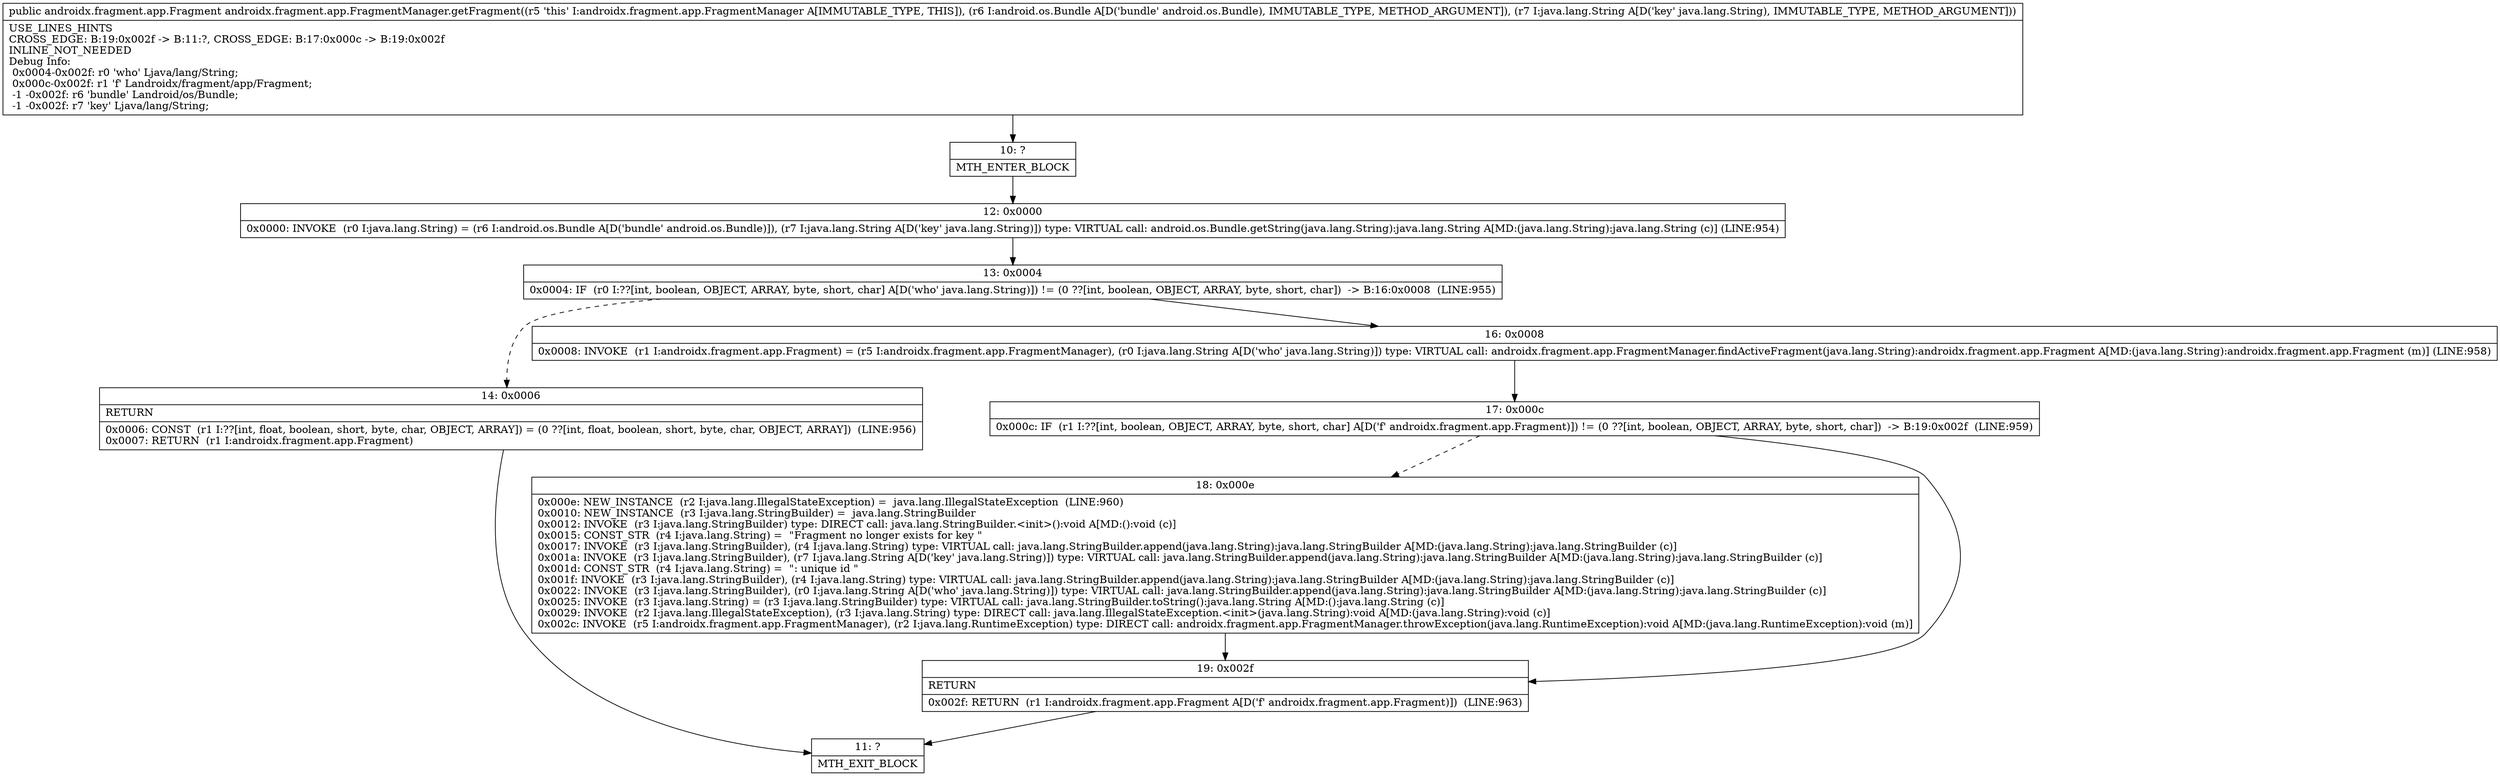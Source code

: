 digraph "CFG forandroidx.fragment.app.FragmentManager.getFragment(Landroid\/os\/Bundle;Ljava\/lang\/String;)Landroidx\/fragment\/app\/Fragment;" {
Node_10 [shape=record,label="{10\:\ ?|MTH_ENTER_BLOCK\l}"];
Node_12 [shape=record,label="{12\:\ 0x0000|0x0000: INVOKE  (r0 I:java.lang.String) = (r6 I:android.os.Bundle A[D('bundle' android.os.Bundle)]), (r7 I:java.lang.String A[D('key' java.lang.String)]) type: VIRTUAL call: android.os.Bundle.getString(java.lang.String):java.lang.String A[MD:(java.lang.String):java.lang.String (c)] (LINE:954)\l}"];
Node_13 [shape=record,label="{13\:\ 0x0004|0x0004: IF  (r0 I:??[int, boolean, OBJECT, ARRAY, byte, short, char] A[D('who' java.lang.String)]) != (0 ??[int, boolean, OBJECT, ARRAY, byte, short, char])  \-\> B:16:0x0008  (LINE:955)\l}"];
Node_14 [shape=record,label="{14\:\ 0x0006|RETURN\l|0x0006: CONST  (r1 I:??[int, float, boolean, short, byte, char, OBJECT, ARRAY]) = (0 ??[int, float, boolean, short, byte, char, OBJECT, ARRAY])  (LINE:956)\l0x0007: RETURN  (r1 I:androidx.fragment.app.Fragment) \l}"];
Node_11 [shape=record,label="{11\:\ ?|MTH_EXIT_BLOCK\l}"];
Node_16 [shape=record,label="{16\:\ 0x0008|0x0008: INVOKE  (r1 I:androidx.fragment.app.Fragment) = (r5 I:androidx.fragment.app.FragmentManager), (r0 I:java.lang.String A[D('who' java.lang.String)]) type: VIRTUAL call: androidx.fragment.app.FragmentManager.findActiveFragment(java.lang.String):androidx.fragment.app.Fragment A[MD:(java.lang.String):androidx.fragment.app.Fragment (m)] (LINE:958)\l}"];
Node_17 [shape=record,label="{17\:\ 0x000c|0x000c: IF  (r1 I:??[int, boolean, OBJECT, ARRAY, byte, short, char] A[D('f' androidx.fragment.app.Fragment)]) != (0 ??[int, boolean, OBJECT, ARRAY, byte, short, char])  \-\> B:19:0x002f  (LINE:959)\l}"];
Node_18 [shape=record,label="{18\:\ 0x000e|0x000e: NEW_INSTANCE  (r2 I:java.lang.IllegalStateException) =  java.lang.IllegalStateException  (LINE:960)\l0x0010: NEW_INSTANCE  (r3 I:java.lang.StringBuilder) =  java.lang.StringBuilder \l0x0012: INVOKE  (r3 I:java.lang.StringBuilder) type: DIRECT call: java.lang.StringBuilder.\<init\>():void A[MD:():void (c)]\l0x0015: CONST_STR  (r4 I:java.lang.String) =  \"Fragment no longer exists for key \" \l0x0017: INVOKE  (r3 I:java.lang.StringBuilder), (r4 I:java.lang.String) type: VIRTUAL call: java.lang.StringBuilder.append(java.lang.String):java.lang.StringBuilder A[MD:(java.lang.String):java.lang.StringBuilder (c)]\l0x001a: INVOKE  (r3 I:java.lang.StringBuilder), (r7 I:java.lang.String A[D('key' java.lang.String)]) type: VIRTUAL call: java.lang.StringBuilder.append(java.lang.String):java.lang.StringBuilder A[MD:(java.lang.String):java.lang.StringBuilder (c)]\l0x001d: CONST_STR  (r4 I:java.lang.String) =  \": unique id \" \l0x001f: INVOKE  (r3 I:java.lang.StringBuilder), (r4 I:java.lang.String) type: VIRTUAL call: java.lang.StringBuilder.append(java.lang.String):java.lang.StringBuilder A[MD:(java.lang.String):java.lang.StringBuilder (c)]\l0x0022: INVOKE  (r3 I:java.lang.StringBuilder), (r0 I:java.lang.String A[D('who' java.lang.String)]) type: VIRTUAL call: java.lang.StringBuilder.append(java.lang.String):java.lang.StringBuilder A[MD:(java.lang.String):java.lang.StringBuilder (c)]\l0x0025: INVOKE  (r3 I:java.lang.String) = (r3 I:java.lang.StringBuilder) type: VIRTUAL call: java.lang.StringBuilder.toString():java.lang.String A[MD:():java.lang.String (c)]\l0x0029: INVOKE  (r2 I:java.lang.IllegalStateException), (r3 I:java.lang.String) type: DIRECT call: java.lang.IllegalStateException.\<init\>(java.lang.String):void A[MD:(java.lang.String):void (c)]\l0x002c: INVOKE  (r5 I:androidx.fragment.app.FragmentManager), (r2 I:java.lang.RuntimeException) type: DIRECT call: androidx.fragment.app.FragmentManager.throwException(java.lang.RuntimeException):void A[MD:(java.lang.RuntimeException):void (m)]\l}"];
Node_19 [shape=record,label="{19\:\ 0x002f|RETURN\l|0x002f: RETURN  (r1 I:androidx.fragment.app.Fragment A[D('f' androidx.fragment.app.Fragment)])  (LINE:963)\l}"];
MethodNode[shape=record,label="{public androidx.fragment.app.Fragment androidx.fragment.app.FragmentManager.getFragment((r5 'this' I:androidx.fragment.app.FragmentManager A[IMMUTABLE_TYPE, THIS]), (r6 I:android.os.Bundle A[D('bundle' android.os.Bundle), IMMUTABLE_TYPE, METHOD_ARGUMENT]), (r7 I:java.lang.String A[D('key' java.lang.String), IMMUTABLE_TYPE, METHOD_ARGUMENT]))  | USE_LINES_HINTS\lCROSS_EDGE: B:19:0x002f \-\> B:11:?, CROSS_EDGE: B:17:0x000c \-\> B:19:0x002f\lINLINE_NOT_NEEDED\lDebug Info:\l  0x0004\-0x002f: r0 'who' Ljava\/lang\/String;\l  0x000c\-0x002f: r1 'f' Landroidx\/fragment\/app\/Fragment;\l  \-1 \-0x002f: r6 'bundle' Landroid\/os\/Bundle;\l  \-1 \-0x002f: r7 'key' Ljava\/lang\/String;\l}"];
MethodNode -> Node_10;Node_10 -> Node_12;
Node_12 -> Node_13;
Node_13 -> Node_14[style=dashed];
Node_13 -> Node_16;
Node_14 -> Node_11;
Node_16 -> Node_17;
Node_17 -> Node_18[style=dashed];
Node_17 -> Node_19;
Node_18 -> Node_19;
Node_19 -> Node_11;
}

